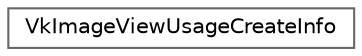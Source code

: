 digraph "类继承关系图"
{
 // LATEX_PDF_SIZE
  bgcolor="transparent";
  edge [fontname=Helvetica,fontsize=10,labelfontname=Helvetica,labelfontsize=10];
  node [fontname=Helvetica,fontsize=10,shape=box,height=0.2,width=0.4];
  rankdir="LR";
  Node0 [id="Node000000",label="VkImageViewUsageCreateInfo",height=0.2,width=0.4,color="grey40", fillcolor="white", style="filled",URL="$struct_vk_image_view_usage_create_info.html",tooltip=" "];
}
